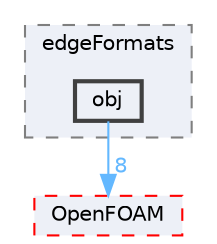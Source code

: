 digraph "src/meshTools/edgeMesh/edgeFormats/obj"
{
 // LATEX_PDF_SIZE
  bgcolor="transparent";
  edge [fontname=Helvetica,fontsize=10,labelfontname=Helvetica,labelfontsize=10];
  node [fontname=Helvetica,fontsize=10,shape=box,height=0.2,width=0.4];
  compound=true
  subgraph clusterdir_386e217692e5c654f15e5b4f32b7a72f {
    graph [ bgcolor="#edf0f7", pencolor="grey50", label="edgeFormats", fontname=Helvetica,fontsize=10 style="filled,dashed", URL="dir_386e217692e5c654f15e5b4f32b7a72f.html",tooltip=""]
  dir_74fc92e3fbd533a3974a720aa8cae888 [label="obj", fillcolor="#edf0f7", color="grey25", style="filled,bold", URL="dir_74fc92e3fbd533a3974a720aa8cae888.html",tooltip=""];
  }
  dir_c5473ff19b20e6ec4dfe5c310b3778a8 [label="OpenFOAM", fillcolor="#edf0f7", color="red", style="filled,dashed", URL="dir_c5473ff19b20e6ec4dfe5c310b3778a8.html",tooltip=""];
  dir_74fc92e3fbd533a3974a720aa8cae888->dir_c5473ff19b20e6ec4dfe5c310b3778a8 [headlabel="8", labeldistance=1.5 headhref="dir_002654_002695.html" href="dir_002654_002695.html" color="steelblue1" fontcolor="steelblue1"];
}
